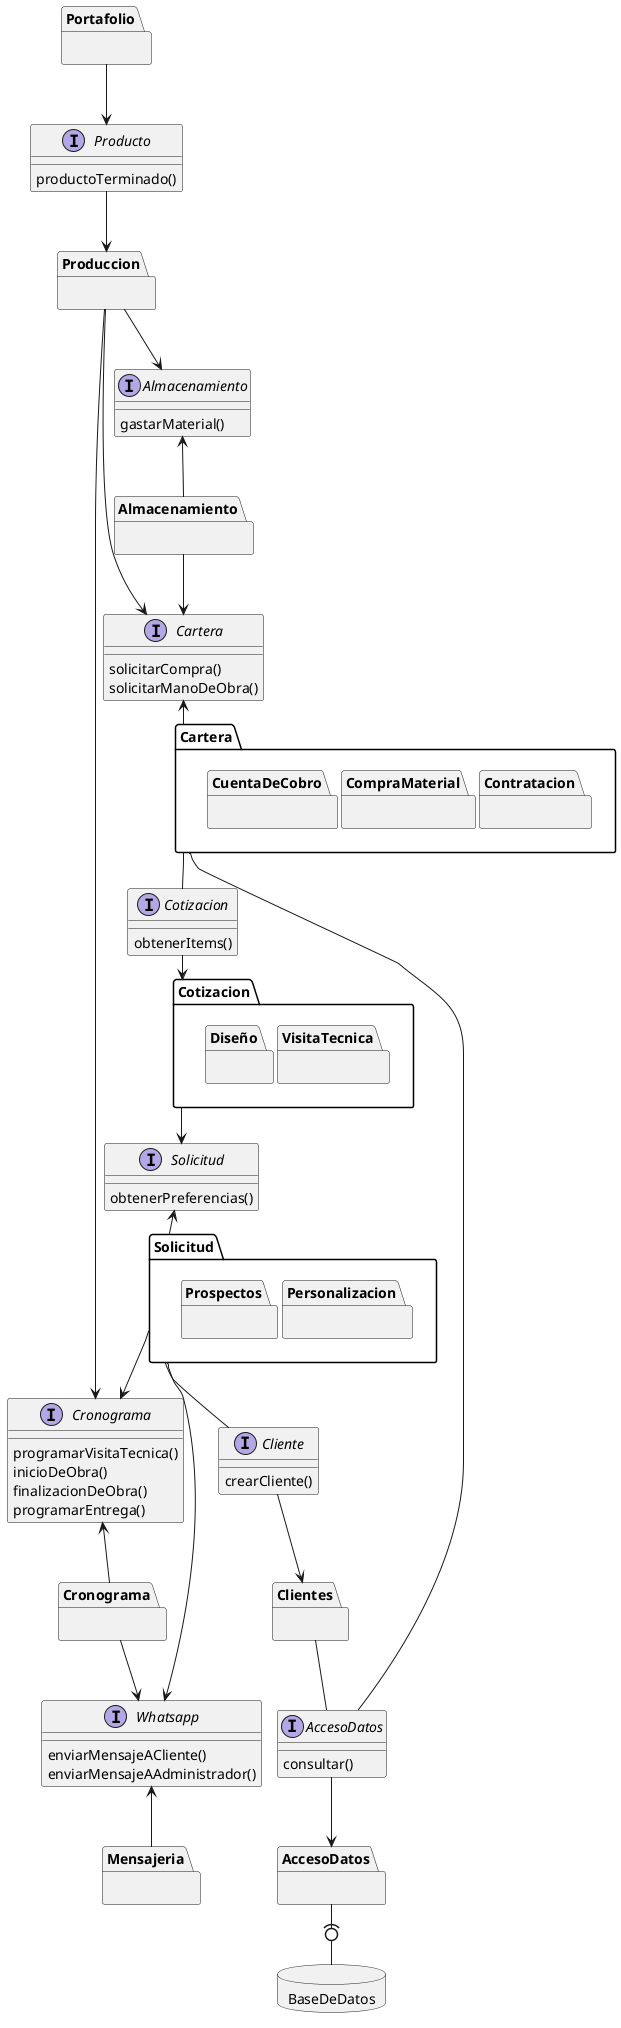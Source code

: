 @startuml MetalK_PackagesWInterfaces
    skinparam nodesep 4
    skinparam linestyle orto

    <style>
    database {
        
    }
    package{

    }
    </style>

    database BaseDeDatos as bd{          
    }
    package Solicitud as sol{
        package Personalizacion as per{}
        package Prospectos as pros{}
    }
    
    package Mensajeria as wasa{}

    package Portafolio as por{}

    package Cotizacion as cot{
        package VisitaTecnica as vt{}
        package Diseño as dis{}
    }

    package Almacenamiento as alm{}

    package Cartera as car{
        package Contratacion as con{}
        package CompraMaterial as cm{}
        package CuentaDeCobro as cdc{}
    }

    package AccesoDatos as ad{}

    package Cronograma as cro{}

    package Produccion as pro{}

    package Clientes as cli{}
    
    interface "Solicitud" as solI{
        obtenerPreferencias()
    }

    interface "Whatsapp" as wasaI{
        enviarMensajeACliente()
        enviarMensajeAAdministrador()
    }

    interface "Cronograma" as croI{
        programarVisitaTecnica()
        inicioDeObra()
        finalizacionDeObra()
        programarEntrega()
    }

    interface "Cartera" as carI{
        solicitarCompra()
        solicitarManoDeObra()
    }

    interface "Almacenamiento" as almI{
        gastarMaterial()
    }

    interface "Cotizacion" as cotI{
        obtenerItems()
    }

    interface "Cliente" as cliI{
        crearCliente()
    }

    interface "Producto" as proI{
        productoTerminado()
    }

    
    interface "AccesoDatos" as adI{
        consultar()
    }
    sol --> wasaI
    cro --> wasaI
    wasaI <-- wasa
    sol --> croI
    pro --> croI
    croI <-- cro
    cot --> solI
    solI <-- sol
    pro --> carI
    alm --> carI
    carI <-- car
    pro --> almI
    almI <-- alm
    por --> proI
    proI --> pro
    car -- cotI
    cotI --> cot
    sol -- cliI
    cliI --> cli
    cli -- adI
    car -- adI
    adI --> ad
    ad -(0- bd  
    
@enduml
